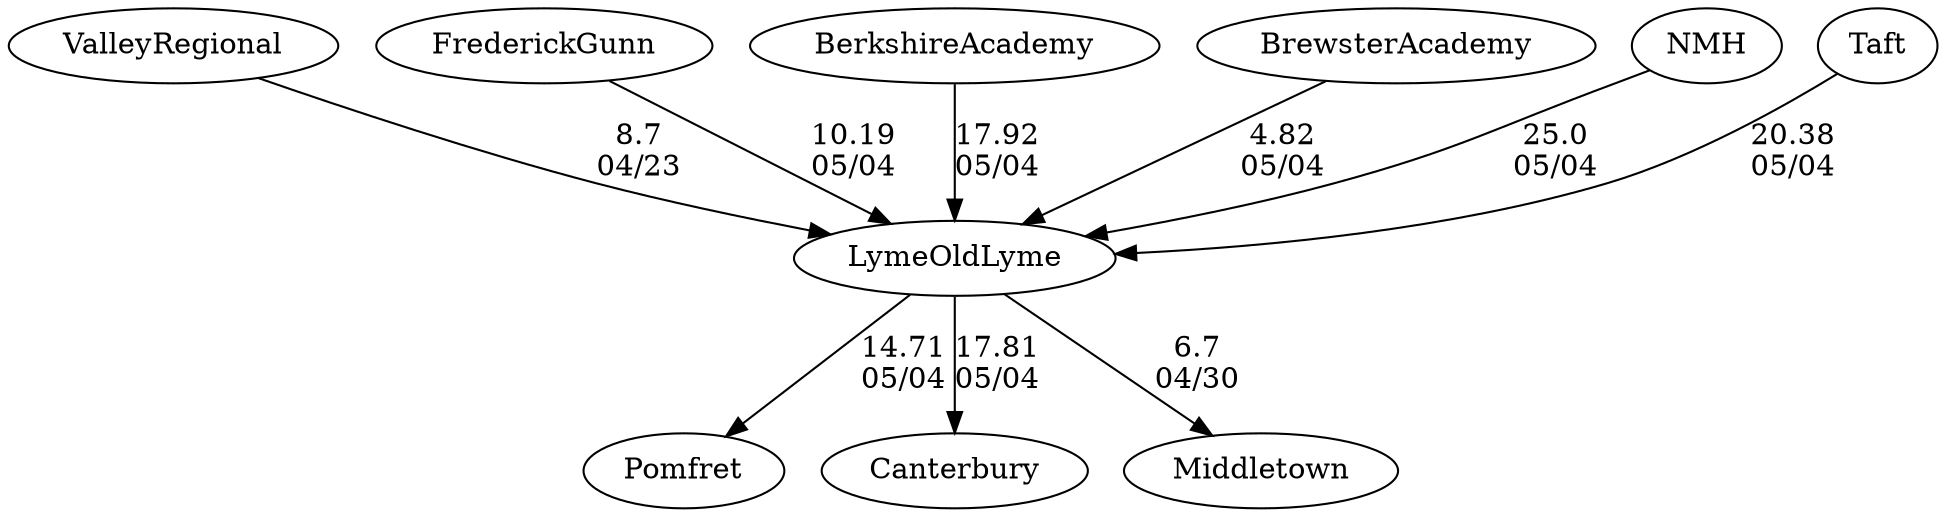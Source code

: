digraph girls1foursLymeOldLyme {ValleyRegional [URL="girls1foursLymeOldLymeValleyRegional.html"];FrederickGunn [URL="girls1foursLymeOldLymeFrederickGunn.html"];BerkshireAcademy [URL="girls1foursLymeOldLymeBerkshireAcademy.html"];BrewsterAcademy [URL="girls1foursLymeOldLymeBrewsterAcademy.html"];NMH [URL="girls1foursLymeOldLymeNMH.html"];LymeOldLyme [URL="girls1foursLymeOldLymeLymeOldLyme.html"];Pomfret [URL="girls1foursLymeOldLymePomfret.html"];Taft [URL="girls1foursLymeOldLymeTaft.html"];Canterbury [URL="girls1foursLymeOldLymeCanterbury.html"];Middletown [URL="girls1foursLymeOldLymeMiddletown.html"];ValleyRegional -> LymeOldLyme[label="8.7
04/23", weight="92", tooltip="NEIRA Boys & Girls Fours,Lyme/Old Lyme v Valley regional			
Distance: 1500m Conditions: 6-8 mph headwind throughout the course. Mostly cloudy day, more than normal spectator boat traffic causing some wakes to enter the later races. Comments: Lyme/Old Lyme G3V4 raced in the girls 2V4 race. Due to conditions and to avoid having to cause all boats to realign in the B1V4 Lyme/Old Lyme was started approximately a deck down on valley. 
It was a great day of racing we’re glad that valley was able to join us on such a nice day. This was a race with another school Avon but only valley and LOLHS are NEIRA schools. If there is interest the LOL v Valley v Avon will be posted under the high school results.
None", URL="https://www.row2k.com/results/resultspage.cfm?UID=FBDCA5CCB2EE6264F2D1F77FEFB9FE93&cat=5", random="random"]; 
LymeOldLyme -> Middletown[label="6.7
04/30", weight="94", tooltip="NEIRA Boys & Girls Fours,Lyme/Old Lyme V Middletown			
Distance: 1500 Conditions: 7-11 mph cross tail wind. Waves challenging for 300-400 meters. Comments: It was a great day of racing. Lyme/Old Lyme was excited to host Middletown at our lake. 
For the B2V4 race Middletown put a 3rd boat in the race.
None", URL="https://www.row2k.com/results/resultspage.cfm?UID=CAD018DDC045C2C851D08C5626506B6F&cat=5", random="random"]; 
FrederickGunn -> LymeOldLyme[label="10.19
05/04", weight="90", tooltip="Founder's Day Regatta			
", URL="", random="random"]; 
BrewsterAcademy -> LymeOldLyme[label="4.82
05/04", weight="96", tooltip="Founder's Day Regatta			
", URL="", random="random"]; 
LymeOldLyme -> Pomfret[label="14.71
05/04", weight="86", tooltip="Founder's Day Regatta			
", URL="", random="random"]; 
LymeOldLyme -> Canterbury[label="17.81
05/04", weight="83", tooltip="Founder's Day Regatta			
", URL="", random="random"]; 
NMH -> LymeOldLyme[label="25.0
05/04", weight="75", tooltip="Founder's Day Regatta			
", URL="", random="random"]; 
Taft -> LymeOldLyme[label="20.38
05/04", weight="80", tooltip="Founder's Day Regatta			
", URL="", random="random"]; 
BerkshireAcademy -> LymeOldLyme[label="17.92
05/04", weight="83", tooltip="Founder's Day Regatta			
", URL="", random="random"]}